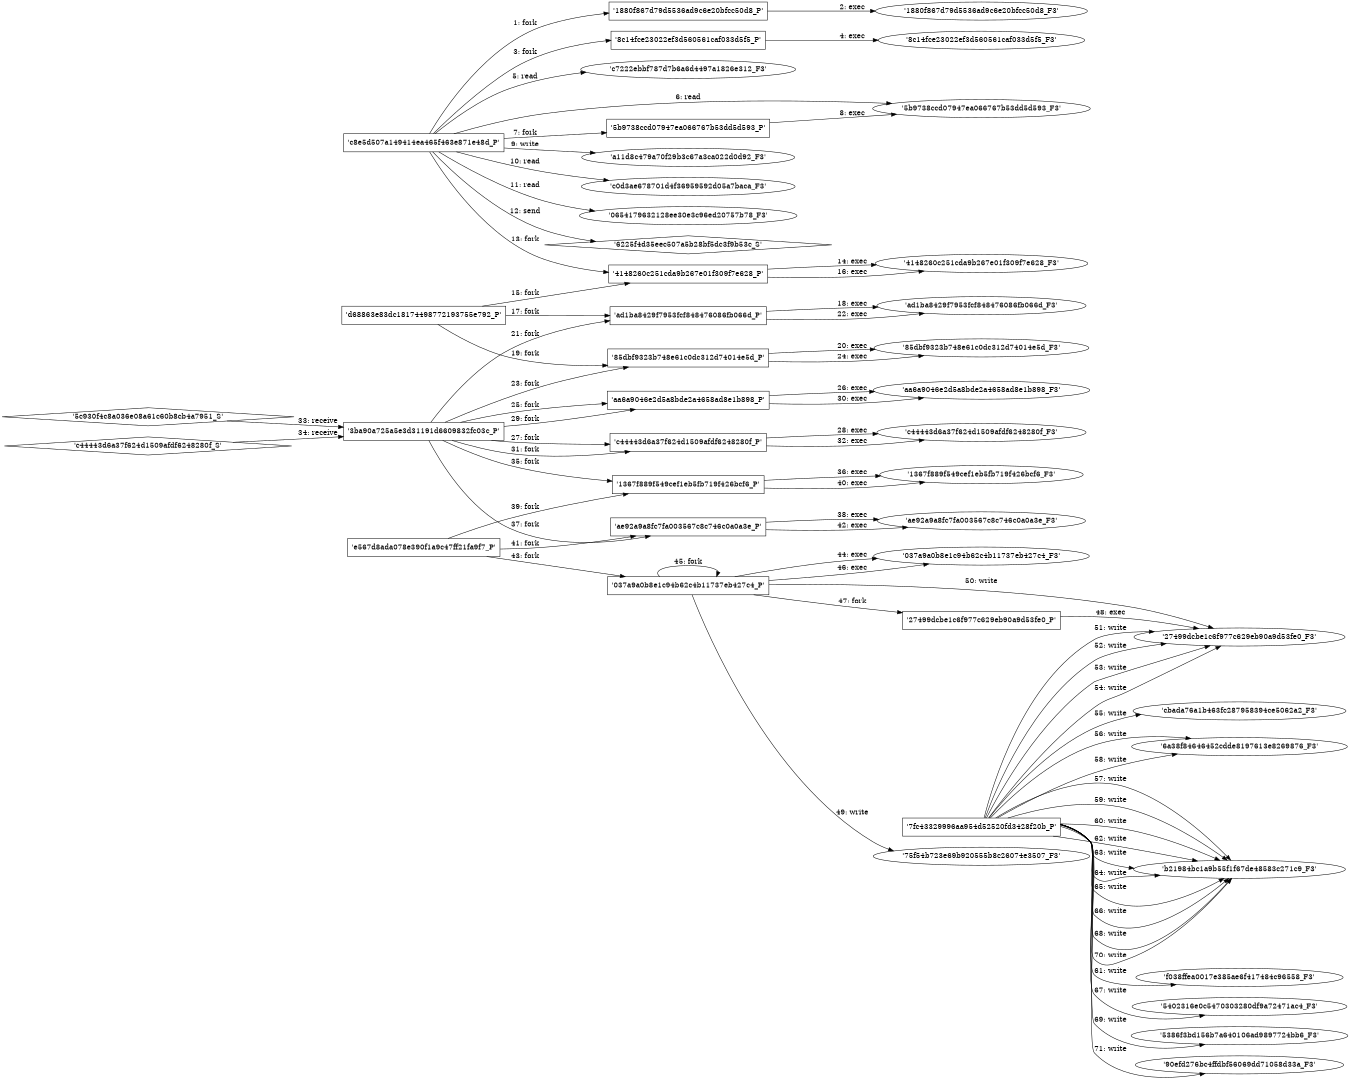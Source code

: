 digraph "D:\Learning\Paper\apt\基于CTI的攻击预警\Dataset\攻击图\ASGfromALLCTI\No slowdown in Cerber ransomware activity as 2016 draws to a close.dot" {
rankdir="LR"
size="9"
fixedsize="false"
splines="true"
nodesep=0.3
ranksep=0
fontsize=10
overlap="scalexy"
engine= "neato"
	"'c8e5d507a149414ea465f463e871e48d_P'" [node_type=Process shape=box]
	"'1880f867d79d5536ad9c6e20bfcc50d8_P'" [node_type=Process shape=box]
	"'c8e5d507a149414ea465f463e871e48d_P'" -> "'1880f867d79d5536ad9c6e20bfcc50d8_P'" [label="1: fork"]
	"'1880f867d79d5536ad9c6e20bfcc50d8_P'" [node_type=Process shape=box]
	"'1880f867d79d5536ad9c6e20bfcc50d8_F3'" [node_type=File shape=ellipse]
	"'1880f867d79d5536ad9c6e20bfcc50d8_P'" -> "'1880f867d79d5536ad9c6e20bfcc50d8_F3'" [label="2: exec"]
	"'c8e5d507a149414ea465f463e871e48d_P'" [node_type=Process shape=box]
	"'8c14fce23022ef3d560561caf033d5f5_P'" [node_type=Process shape=box]
	"'c8e5d507a149414ea465f463e871e48d_P'" -> "'8c14fce23022ef3d560561caf033d5f5_P'" [label="3: fork"]
	"'8c14fce23022ef3d560561caf033d5f5_P'" [node_type=Process shape=box]
	"'8c14fce23022ef3d560561caf033d5f5_F3'" [node_type=File shape=ellipse]
	"'8c14fce23022ef3d560561caf033d5f5_P'" -> "'8c14fce23022ef3d560561caf033d5f5_F3'" [label="4: exec"]
	"'c7222ebbf787d7b6a6d4497a1826e312_F3'" [node_type=file shape=ellipse]
	"'c8e5d507a149414ea465f463e871e48d_P'" [node_type=Process shape=box]
	"'c8e5d507a149414ea465f463e871e48d_P'" -> "'c7222ebbf787d7b6a6d4497a1826e312_F3'" [label="5: read"]
	"'5b9738ccd07947ea066767b53dd5d593_F3'" [node_type=file shape=ellipse]
	"'c8e5d507a149414ea465f463e871e48d_P'" [node_type=Process shape=box]
	"'c8e5d507a149414ea465f463e871e48d_P'" -> "'5b9738ccd07947ea066767b53dd5d593_F3'" [label="6: read"]
	"'c8e5d507a149414ea465f463e871e48d_P'" [node_type=Process shape=box]
	"'5b9738ccd07947ea066767b53dd5d593_P'" [node_type=Process shape=box]
	"'c8e5d507a149414ea465f463e871e48d_P'" -> "'5b9738ccd07947ea066767b53dd5d593_P'" [label="7: fork"]
	"'5b9738ccd07947ea066767b53dd5d593_P'" [node_type=Process shape=box]
	"'5b9738ccd07947ea066767b53dd5d593_F3'" [node_type=File shape=ellipse]
	"'5b9738ccd07947ea066767b53dd5d593_P'" -> "'5b9738ccd07947ea066767b53dd5d593_F3'" [label="8: exec"]
	"'a11d8c479a70f29b3c67a3ca022d0d92_F3'" [node_type=file shape=ellipse]
	"'c8e5d507a149414ea465f463e871e48d_P'" [node_type=Process shape=box]
	"'c8e5d507a149414ea465f463e871e48d_P'" -> "'a11d8c479a70f29b3c67a3ca022d0d92_F3'" [label="9: write"]
	"'c0d3ae678701d4f36959592d05a7baca_F3'" [node_type=file shape=ellipse]
	"'c8e5d507a149414ea465f463e871e48d_P'" [node_type=Process shape=box]
	"'c8e5d507a149414ea465f463e871e48d_P'" -> "'c0d3ae678701d4f36959592d05a7baca_F3'" [label="10: read"]
	"'0654179632128ee30e3c96ed20757b78_F3'" [node_type=file shape=ellipse]
	"'c8e5d507a149414ea465f463e871e48d_P'" [node_type=Process shape=box]
	"'c8e5d507a149414ea465f463e871e48d_P'" -> "'0654179632128ee30e3c96ed20757b78_F3'" [label="11: read"]
	"'6225f4d35eec507a5b28bf5dc3f9b53c_S'" [node_type=Socket shape=diamond]
	"'c8e5d507a149414ea465f463e871e48d_P'" [node_type=Process shape=box]
	"'c8e5d507a149414ea465f463e871e48d_P'" -> "'6225f4d35eec507a5b28bf5dc3f9b53c_S'" [label="12: send"]
	"'c8e5d507a149414ea465f463e871e48d_P'" [node_type=Process shape=box]
	"'4148260c251cda9b267e01f309f7e628_P'" [node_type=Process shape=box]
	"'c8e5d507a149414ea465f463e871e48d_P'" -> "'4148260c251cda9b267e01f309f7e628_P'" [label="13: fork"]
	"'4148260c251cda9b267e01f309f7e628_P'" [node_type=Process shape=box]
	"'4148260c251cda9b267e01f309f7e628_F3'" [node_type=File shape=ellipse]
	"'4148260c251cda9b267e01f309f7e628_P'" -> "'4148260c251cda9b267e01f309f7e628_F3'" [label="14: exec"]
	"'d68863e83dc18174498772193755e792_P'" [node_type=Process shape=box]
	"'4148260c251cda9b267e01f309f7e628_P'" [node_type=Process shape=box]
	"'d68863e83dc18174498772193755e792_P'" -> "'4148260c251cda9b267e01f309f7e628_P'" [label="15: fork"]
	"'4148260c251cda9b267e01f309f7e628_P'" [node_type=Process shape=box]
	"'4148260c251cda9b267e01f309f7e628_F3'" [node_type=File shape=ellipse]
	"'4148260c251cda9b267e01f309f7e628_P'" -> "'4148260c251cda9b267e01f309f7e628_F3'" [label="16: exec"]
	"'d68863e83dc18174498772193755e792_P'" [node_type=Process shape=box]
	"'ad1ba8429f7953fcf848476086fb066d_P'" [node_type=Process shape=box]
	"'d68863e83dc18174498772193755e792_P'" -> "'ad1ba8429f7953fcf848476086fb066d_P'" [label="17: fork"]
	"'ad1ba8429f7953fcf848476086fb066d_P'" [node_type=Process shape=box]
	"'ad1ba8429f7953fcf848476086fb066d_F3'" [node_type=File shape=ellipse]
	"'ad1ba8429f7953fcf848476086fb066d_P'" -> "'ad1ba8429f7953fcf848476086fb066d_F3'" [label="18: exec"]
	"'d68863e83dc18174498772193755e792_P'" [node_type=Process shape=box]
	"'85dbf9323b748e61c0dc312d74014e5d_P'" [node_type=Process shape=box]
	"'d68863e83dc18174498772193755e792_P'" -> "'85dbf9323b748e61c0dc312d74014e5d_P'" [label="19: fork"]
	"'85dbf9323b748e61c0dc312d74014e5d_P'" [node_type=Process shape=box]
	"'85dbf9323b748e61c0dc312d74014e5d_F3'" [node_type=File shape=ellipse]
	"'85dbf9323b748e61c0dc312d74014e5d_P'" -> "'85dbf9323b748e61c0dc312d74014e5d_F3'" [label="20: exec"]
	"'3ba90a725a5e3d31191d6609832fc03c_P'" [node_type=Process shape=box]
	"'ad1ba8429f7953fcf848476086fb066d_P'" [node_type=Process shape=box]
	"'3ba90a725a5e3d31191d6609832fc03c_P'" -> "'ad1ba8429f7953fcf848476086fb066d_P'" [label="21: fork"]
	"'ad1ba8429f7953fcf848476086fb066d_P'" [node_type=Process shape=box]
	"'ad1ba8429f7953fcf848476086fb066d_F3'" [node_type=File shape=ellipse]
	"'ad1ba8429f7953fcf848476086fb066d_P'" -> "'ad1ba8429f7953fcf848476086fb066d_F3'" [label="22: exec"]
	"'3ba90a725a5e3d31191d6609832fc03c_P'" [node_type=Process shape=box]
	"'85dbf9323b748e61c0dc312d74014e5d_P'" [node_type=Process shape=box]
	"'3ba90a725a5e3d31191d6609832fc03c_P'" -> "'85dbf9323b748e61c0dc312d74014e5d_P'" [label="23: fork"]
	"'85dbf9323b748e61c0dc312d74014e5d_P'" [node_type=Process shape=box]
	"'85dbf9323b748e61c0dc312d74014e5d_F3'" [node_type=File shape=ellipse]
	"'85dbf9323b748e61c0dc312d74014e5d_P'" -> "'85dbf9323b748e61c0dc312d74014e5d_F3'" [label="24: exec"]
	"'3ba90a725a5e3d31191d6609832fc03c_P'" [node_type=Process shape=box]
	"'aa6a9046e2d5a8bde2a4658ad8e1b898_P'" [node_type=Process shape=box]
	"'3ba90a725a5e3d31191d6609832fc03c_P'" -> "'aa6a9046e2d5a8bde2a4658ad8e1b898_P'" [label="25: fork"]
	"'aa6a9046e2d5a8bde2a4658ad8e1b898_P'" [node_type=Process shape=box]
	"'aa6a9046e2d5a8bde2a4658ad8e1b898_F3'" [node_type=File shape=ellipse]
	"'aa6a9046e2d5a8bde2a4658ad8e1b898_P'" -> "'aa6a9046e2d5a8bde2a4658ad8e1b898_F3'" [label="26: exec"]
	"'3ba90a725a5e3d31191d6609832fc03c_P'" [node_type=Process shape=box]
	"'c44443d6a37f624d1509afdf6248280f_P'" [node_type=Process shape=box]
	"'3ba90a725a5e3d31191d6609832fc03c_P'" -> "'c44443d6a37f624d1509afdf6248280f_P'" [label="27: fork"]
	"'c44443d6a37f624d1509afdf6248280f_P'" [node_type=Process shape=box]
	"'c44443d6a37f624d1509afdf6248280f_F3'" [node_type=File shape=ellipse]
	"'c44443d6a37f624d1509afdf6248280f_P'" -> "'c44443d6a37f624d1509afdf6248280f_F3'" [label="28: exec"]
	"'3ba90a725a5e3d31191d6609832fc03c_P'" [node_type=Process shape=box]
	"'aa6a9046e2d5a8bde2a4658ad8e1b898_P'" [node_type=Process shape=box]
	"'3ba90a725a5e3d31191d6609832fc03c_P'" -> "'aa6a9046e2d5a8bde2a4658ad8e1b898_P'" [label="29: fork"]
	"'aa6a9046e2d5a8bde2a4658ad8e1b898_P'" [node_type=Process shape=box]
	"'aa6a9046e2d5a8bde2a4658ad8e1b898_F3'" [node_type=File shape=ellipse]
	"'aa6a9046e2d5a8bde2a4658ad8e1b898_P'" -> "'aa6a9046e2d5a8bde2a4658ad8e1b898_F3'" [label="30: exec"]
	"'3ba90a725a5e3d31191d6609832fc03c_P'" [node_type=Process shape=box]
	"'c44443d6a37f624d1509afdf6248280f_P'" [node_type=Process shape=box]
	"'3ba90a725a5e3d31191d6609832fc03c_P'" -> "'c44443d6a37f624d1509afdf6248280f_P'" [label="31: fork"]
	"'c44443d6a37f624d1509afdf6248280f_P'" [node_type=Process shape=box]
	"'c44443d6a37f624d1509afdf6248280f_F3'" [node_type=File shape=ellipse]
	"'c44443d6a37f624d1509afdf6248280f_P'" -> "'c44443d6a37f624d1509afdf6248280f_F3'" [label="32: exec"]
	"'3ba90a725a5e3d31191d6609832fc03c_P'" [node_type=Process shape=box]
	"'5c930f4c8a036e08a61c60b8cb4a7951_S'" [node_type=Socket shape=diamond]
	"'5c930f4c8a036e08a61c60b8cb4a7951_S'" -> "'3ba90a725a5e3d31191d6609832fc03c_P'" [label="33: receive"]
	"'3ba90a725a5e3d31191d6609832fc03c_P'" [node_type=Process shape=box]
	"'c44443d6a37f624d1509afdf6248280f_S'" [node_type=Socket shape=diamond]
	"'c44443d6a37f624d1509afdf6248280f_S'" -> "'3ba90a725a5e3d31191d6609832fc03c_P'" [label="34: receive"]
	"'3ba90a725a5e3d31191d6609832fc03c_P'" [node_type=Process shape=box]
	"'1367f889f549cef1eb5fb719f426bcf6_P'" [node_type=Process shape=box]
	"'3ba90a725a5e3d31191d6609832fc03c_P'" -> "'1367f889f549cef1eb5fb719f426bcf6_P'" [label="35: fork"]
	"'1367f889f549cef1eb5fb719f426bcf6_P'" [node_type=Process shape=box]
	"'1367f889f549cef1eb5fb719f426bcf6_F3'" [node_type=File shape=ellipse]
	"'1367f889f549cef1eb5fb719f426bcf6_P'" -> "'1367f889f549cef1eb5fb719f426bcf6_F3'" [label="36: exec"]
	"'3ba90a725a5e3d31191d6609832fc03c_P'" [node_type=Process shape=box]
	"'ae92a9a8fc7fa003567c8c746c0a0a3e_P'" [node_type=Process shape=box]
	"'3ba90a725a5e3d31191d6609832fc03c_P'" -> "'ae92a9a8fc7fa003567c8c746c0a0a3e_P'" [label="37: fork"]
	"'ae92a9a8fc7fa003567c8c746c0a0a3e_P'" [node_type=Process shape=box]
	"'ae92a9a8fc7fa003567c8c746c0a0a3e_F3'" [node_type=File shape=ellipse]
	"'ae92a9a8fc7fa003567c8c746c0a0a3e_P'" -> "'ae92a9a8fc7fa003567c8c746c0a0a3e_F3'" [label="38: exec"]
	"'e567d8ada078e390f1a9c47ff21fa9f7_P'" [node_type=Process shape=box]
	"'1367f889f549cef1eb5fb719f426bcf6_P'" [node_type=Process shape=box]
	"'e567d8ada078e390f1a9c47ff21fa9f7_P'" -> "'1367f889f549cef1eb5fb719f426bcf6_P'" [label="39: fork"]
	"'1367f889f549cef1eb5fb719f426bcf6_P'" [node_type=Process shape=box]
	"'1367f889f549cef1eb5fb719f426bcf6_F3'" [node_type=File shape=ellipse]
	"'1367f889f549cef1eb5fb719f426bcf6_P'" -> "'1367f889f549cef1eb5fb719f426bcf6_F3'" [label="40: exec"]
	"'e567d8ada078e390f1a9c47ff21fa9f7_P'" [node_type=Process shape=box]
	"'ae92a9a8fc7fa003567c8c746c0a0a3e_P'" [node_type=Process shape=box]
	"'e567d8ada078e390f1a9c47ff21fa9f7_P'" -> "'ae92a9a8fc7fa003567c8c746c0a0a3e_P'" [label="41: fork"]
	"'ae92a9a8fc7fa003567c8c746c0a0a3e_P'" [node_type=Process shape=box]
	"'ae92a9a8fc7fa003567c8c746c0a0a3e_F3'" [node_type=File shape=ellipse]
	"'ae92a9a8fc7fa003567c8c746c0a0a3e_P'" -> "'ae92a9a8fc7fa003567c8c746c0a0a3e_F3'" [label="42: exec"]
	"'e567d8ada078e390f1a9c47ff21fa9f7_P'" [node_type=Process shape=box]
	"'037a9a0b8e1c94b62c4b11737eb427c4_P'" [node_type=Process shape=box]
	"'e567d8ada078e390f1a9c47ff21fa9f7_P'" -> "'037a9a0b8e1c94b62c4b11737eb427c4_P'" [label="43: fork"]
	"'037a9a0b8e1c94b62c4b11737eb427c4_P'" [node_type=Process shape=box]
	"'037a9a0b8e1c94b62c4b11737eb427c4_F3'" [node_type=File shape=ellipse]
	"'037a9a0b8e1c94b62c4b11737eb427c4_P'" -> "'037a9a0b8e1c94b62c4b11737eb427c4_F3'" [label="44: exec"]
	"'037a9a0b8e1c94b62c4b11737eb427c4_P'" [node_type=Process shape=box]
	"'037a9a0b8e1c94b62c4b11737eb427c4_P'" [node_type=Process shape=box]
	"'037a9a0b8e1c94b62c4b11737eb427c4_P'" -> "'037a9a0b8e1c94b62c4b11737eb427c4_P'" [label="45: fork"]
	"'037a9a0b8e1c94b62c4b11737eb427c4_P'" [node_type=Process shape=box]
	"'037a9a0b8e1c94b62c4b11737eb427c4_F3'" [node_type=File shape=ellipse]
	"'037a9a0b8e1c94b62c4b11737eb427c4_P'" -> "'037a9a0b8e1c94b62c4b11737eb427c4_F3'" [label="46: exec"]
	"'037a9a0b8e1c94b62c4b11737eb427c4_P'" [node_type=Process shape=box]
	"'27499dcbe1c6f977c629eb90a9d53fe0_P'" [node_type=Process shape=box]
	"'037a9a0b8e1c94b62c4b11737eb427c4_P'" -> "'27499dcbe1c6f977c629eb90a9d53fe0_P'" [label="47: fork"]
	"'27499dcbe1c6f977c629eb90a9d53fe0_P'" [node_type=Process shape=box]
	"'27499dcbe1c6f977c629eb90a9d53fe0_F3'" [node_type=File shape=ellipse]
	"'27499dcbe1c6f977c629eb90a9d53fe0_P'" -> "'27499dcbe1c6f977c629eb90a9d53fe0_F3'" [label="48: exec"]
	"'75f54b723e69b920555b8c26074e3507_F3'" [node_type=file shape=ellipse]
	"'037a9a0b8e1c94b62c4b11737eb427c4_P'" [node_type=Process shape=box]
	"'037a9a0b8e1c94b62c4b11737eb427c4_P'" -> "'75f54b723e69b920555b8c26074e3507_F3'" [label="49: write"]
	"'27499dcbe1c6f977c629eb90a9d53fe0_F3'" [node_type=file shape=ellipse]
	"'037a9a0b8e1c94b62c4b11737eb427c4_P'" [node_type=Process shape=box]
	"'037a9a0b8e1c94b62c4b11737eb427c4_P'" -> "'27499dcbe1c6f977c629eb90a9d53fe0_F3'" [label="50: write"]
	"'27499dcbe1c6f977c629eb90a9d53fe0_F3'" [node_type=file shape=ellipse]
	"'7fc43329996aa954d52520fd3428f20b_P'" [node_type=Process shape=box]
	"'7fc43329996aa954d52520fd3428f20b_P'" -> "'27499dcbe1c6f977c629eb90a9d53fe0_F3'" [label="51: write"]
	"'27499dcbe1c6f977c629eb90a9d53fe0_F3'" [node_type=file shape=ellipse]
	"'7fc43329996aa954d52520fd3428f20b_P'" [node_type=Process shape=box]
	"'7fc43329996aa954d52520fd3428f20b_P'" -> "'27499dcbe1c6f977c629eb90a9d53fe0_F3'" [label="52: write"]
	"'27499dcbe1c6f977c629eb90a9d53fe0_F3'" [node_type=file shape=ellipse]
	"'7fc43329996aa954d52520fd3428f20b_P'" [node_type=Process shape=box]
	"'7fc43329996aa954d52520fd3428f20b_P'" -> "'27499dcbe1c6f977c629eb90a9d53fe0_F3'" [label="53: write"]
	"'27499dcbe1c6f977c629eb90a9d53fe0_F3'" [node_type=file shape=ellipse]
	"'7fc43329996aa954d52520fd3428f20b_P'" [node_type=Process shape=box]
	"'7fc43329996aa954d52520fd3428f20b_P'" -> "'27499dcbe1c6f977c629eb90a9d53fe0_F3'" [label="54: write"]
	"'cbada76a1b463fc287958394ce5062a2_F3'" [node_type=file shape=ellipse]
	"'7fc43329996aa954d52520fd3428f20b_P'" [node_type=Process shape=box]
	"'7fc43329996aa954d52520fd3428f20b_P'" -> "'cbada76a1b463fc287958394ce5062a2_F3'" [label="55: write"]
	"'6a38f84646452cdde8197613e8269876_F3'" [node_type=file shape=ellipse]
	"'7fc43329996aa954d52520fd3428f20b_P'" [node_type=Process shape=box]
	"'7fc43329996aa954d52520fd3428f20b_P'" -> "'6a38f84646452cdde8197613e8269876_F3'" [label="56: write"]
	"'b21984bc1a9b55f1f67de48583c271c9_F3'" [node_type=file shape=ellipse]
	"'7fc43329996aa954d52520fd3428f20b_P'" [node_type=Process shape=box]
	"'7fc43329996aa954d52520fd3428f20b_P'" -> "'b21984bc1a9b55f1f67de48583c271c9_F3'" [label="57: write"]
	"'6a38f84646452cdde8197613e8269876_F3'" [node_type=file shape=ellipse]
	"'7fc43329996aa954d52520fd3428f20b_P'" [node_type=Process shape=box]
	"'7fc43329996aa954d52520fd3428f20b_P'" -> "'6a38f84646452cdde8197613e8269876_F3'" [label="58: write"]
	"'b21984bc1a9b55f1f67de48583c271c9_F3'" [node_type=file shape=ellipse]
	"'7fc43329996aa954d52520fd3428f20b_P'" [node_type=Process shape=box]
	"'7fc43329996aa954d52520fd3428f20b_P'" -> "'b21984bc1a9b55f1f67de48583c271c9_F3'" [label="59: write"]
	"'b21984bc1a9b55f1f67de48583c271c9_F3'" [node_type=file shape=ellipse]
	"'7fc43329996aa954d52520fd3428f20b_P'" [node_type=Process shape=box]
	"'7fc43329996aa954d52520fd3428f20b_P'" -> "'b21984bc1a9b55f1f67de48583c271c9_F3'" [label="60: write"]
	"'f038ffea0017e385ae6f417484c96558_F3'" [node_type=file shape=ellipse]
	"'7fc43329996aa954d52520fd3428f20b_P'" [node_type=Process shape=box]
	"'7fc43329996aa954d52520fd3428f20b_P'" -> "'f038ffea0017e385ae6f417484c96558_F3'" [label="61: write"]
	"'b21984bc1a9b55f1f67de48583c271c9_F3'" [node_type=file shape=ellipse]
	"'7fc43329996aa954d52520fd3428f20b_P'" [node_type=Process shape=box]
	"'7fc43329996aa954d52520fd3428f20b_P'" -> "'b21984bc1a9b55f1f67de48583c271c9_F3'" [label="62: write"]
	"'b21984bc1a9b55f1f67de48583c271c9_F3'" [node_type=file shape=ellipse]
	"'7fc43329996aa954d52520fd3428f20b_P'" [node_type=Process shape=box]
	"'7fc43329996aa954d52520fd3428f20b_P'" -> "'b21984bc1a9b55f1f67de48583c271c9_F3'" [label="63: write"]
	"'b21984bc1a9b55f1f67de48583c271c9_F3'" [node_type=file shape=ellipse]
	"'7fc43329996aa954d52520fd3428f20b_P'" [node_type=Process shape=box]
	"'7fc43329996aa954d52520fd3428f20b_P'" -> "'b21984bc1a9b55f1f67de48583c271c9_F3'" [label="64: write"]
	"'b21984bc1a9b55f1f67de48583c271c9_F3'" [node_type=file shape=ellipse]
	"'7fc43329996aa954d52520fd3428f20b_P'" [node_type=Process shape=box]
	"'7fc43329996aa954d52520fd3428f20b_P'" -> "'b21984bc1a9b55f1f67de48583c271c9_F3'" [label="65: write"]
	"'b21984bc1a9b55f1f67de48583c271c9_F3'" [node_type=file shape=ellipse]
	"'7fc43329996aa954d52520fd3428f20b_P'" [node_type=Process shape=box]
	"'7fc43329996aa954d52520fd3428f20b_P'" -> "'b21984bc1a9b55f1f67de48583c271c9_F3'" [label="66: write"]
	"'5402316e0c5470303280df9a72471ac4_F3'" [node_type=file shape=ellipse]
	"'7fc43329996aa954d52520fd3428f20b_P'" [node_type=Process shape=box]
	"'7fc43329996aa954d52520fd3428f20b_P'" -> "'5402316e0c5470303280df9a72471ac4_F3'" [label="67: write"]
	"'b21984bc1a9b55f1f67de48583c271c9_F3'" [node_type=file shape=ellipse]
	"'7fc43329996aa954d52520fd3428f20b_P'" [node_type=Process shape=box]
	"'7fc43329996aa954d52520fd3428f20b_P'" -> "'b21984bc1a9b55f1f67de48583c271c9_F3'" [label="68: write"]
	"'5386f3bd156b7a640106ad9897724bb6_F3'" [node_type=file shape=ellipse]
	"'7fc43329996aa954d52520fd3428f20b_P'" [node_type=Process shape=box]
	"'7fc43329996aa954d52520fd3428f20b_P'" -> "'5386f3bd156b7a640106ad9897724bb6_F3'" [label="69: write"]
	"'b21984bc1a9b55f1f67de48583c271c9_F3'" [node_type=file shape=ellipse]
	"'7fc43329996aa954d52520fd3428f20b_P'" [node_type=Process shape=box]
	"'7fc43329996aa954d52520fd3428f20b_P'" -> "'b21984bc1a9b55f1f67de48583c271c9_F3'" [label="70: write"]
	"'90efd276bc4ffdbf56069dd71058d33a_F3'" [node_type=file shape=ellipse]
	"'7fc43329996aa954d52520fd3428f20b_P'" [node_type=Process shape=box]
	"'7fc43329996aa954d52520fd3428f20b_P'" -> "'90efd276bc4ffdbf56069dd71058d33a_F3'" [label="71: write"]
}
